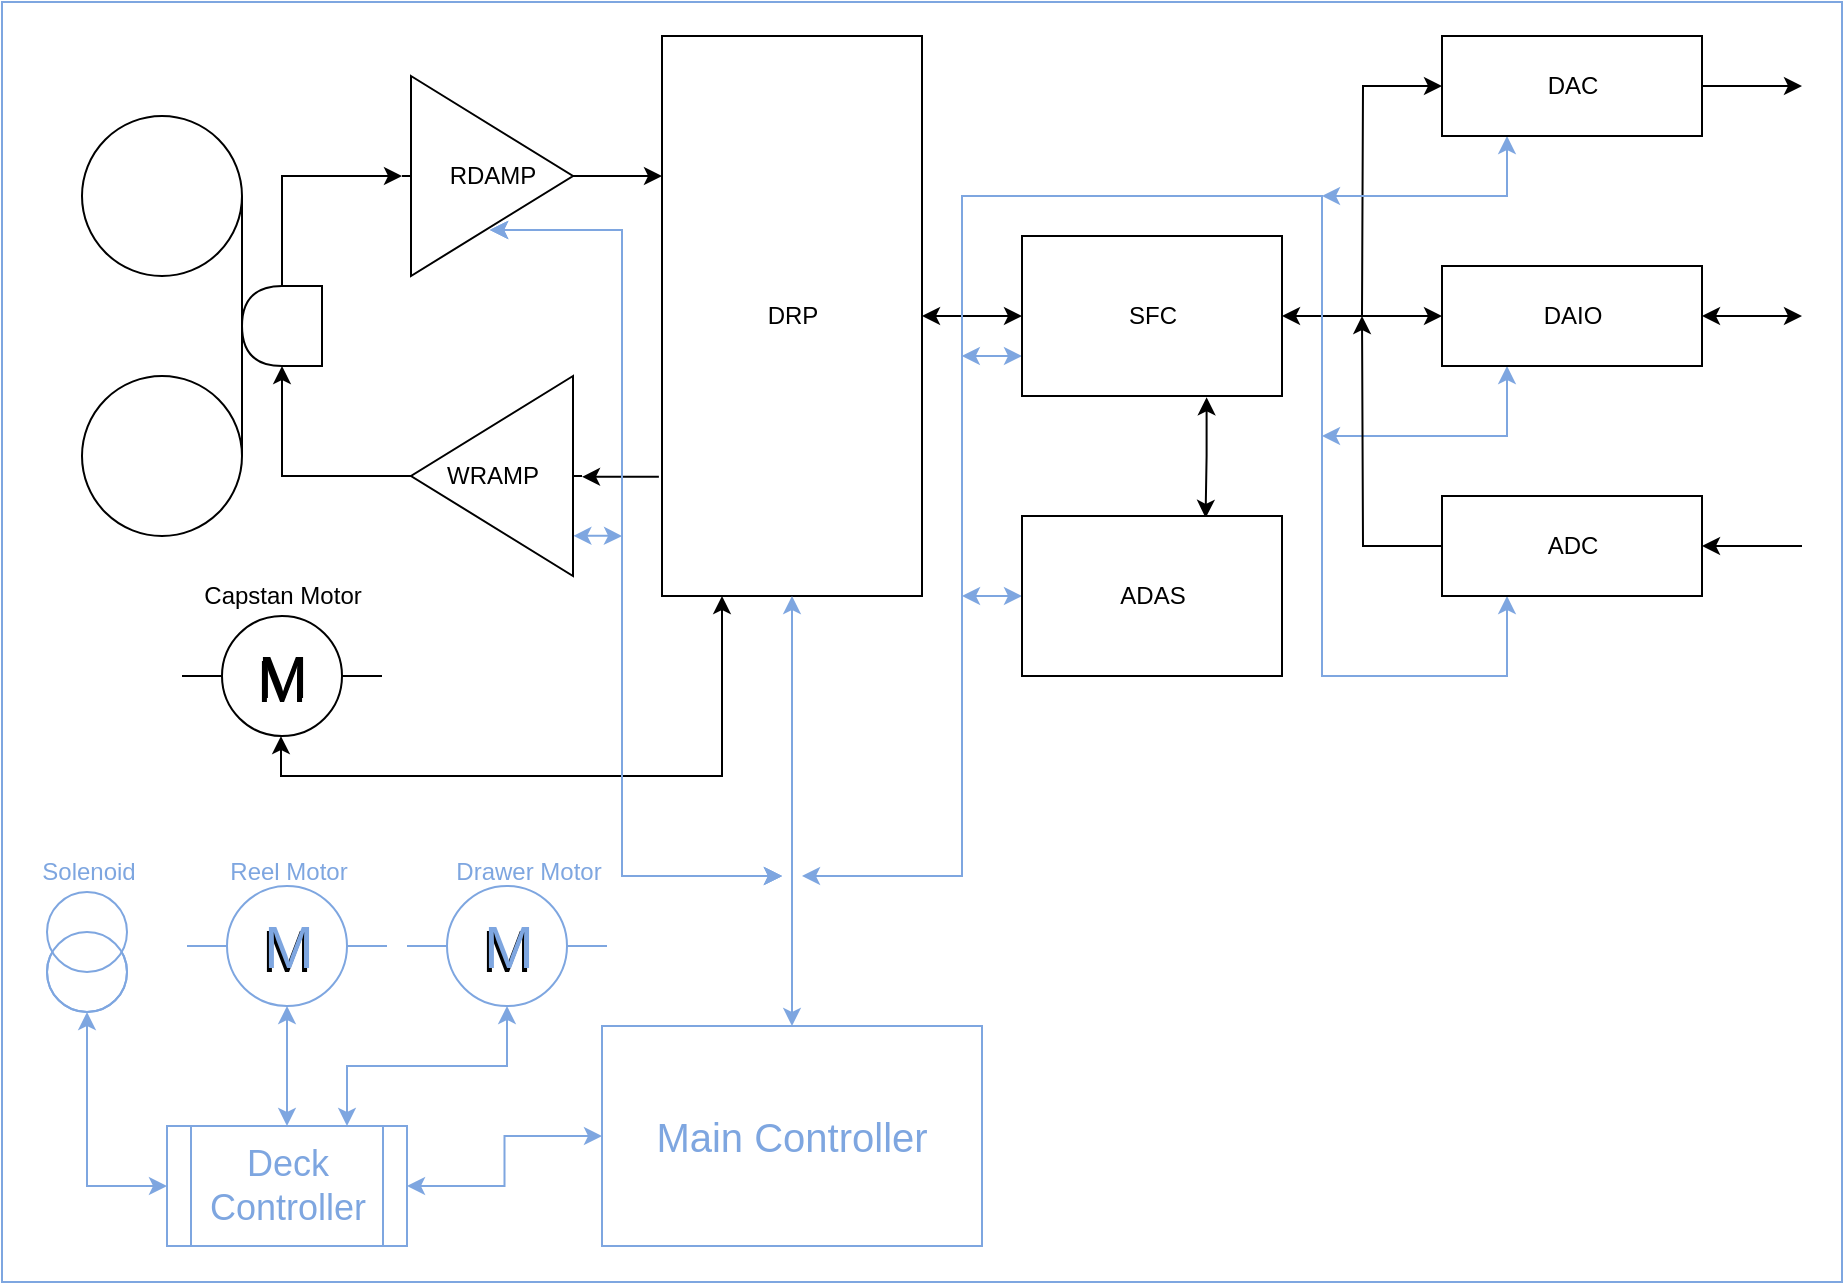 <mxfile version="10.7.7" type="device"><diagram id="CBPz1LloR7w-iBhBXavJ" name="Page-1"><mxGraphModel dx="1633" dy="853" grid="1" gridSize="10" guides="1" tooltips="1" connect="1" arrows="1" fold="1" page="1" pageScale="1" pageWidth="1600" pageHeight="900" math="0" shadow="0"><root><mxCell id="0"/><mxCell id="1" parent="0"/><mxCell id="yKf8ApzUz11B8quK3NG0-1" value="" style="rounded=0;whiteSpace=wrap;html=1;strokeColor=#7EA6E0;fontColor=#000000;" vertex="1" parent="1"><mxGeometry x="340" y="130" width="920" height="640" as="geometry"/></mxCell><mxCell id="5pKMJaGkMpGWBWgGmjNm-1" value="" style="shape=tapeData;whiteSpace=wrap;html=1;perimeter=ellipsePerimeter;rotation=-90;" parent="1" vertex="1"><mxGeometry x="380" y="317" width="80" height="80" as="geometry"/></mxCell><mxCell id="5pKMJaGkMpGWBWgGmjNm-2" value="" style="shape=tapeData;whiteSpace=wrap;html=1;perimeter=ellipsePerimeter;rotation=90;flipV=1;" parent="1" vertex="1"><mxGeometry x="380" y="187" width="80" height="80" as="geometry"/></mxCell><mxCell id="5pKMJaGkMpGWBWgGmjNm-3" value="" style="endArrow=none;html=1;" parent="1" edge="1"><mxGeometry width="50" height="50" relative="1" as="geometry"><mxPoint x="460" y="317" as="sourcePoint"/><mxPoint x="460" y="267" as="targetPoint"/></mxGeometry></mxCell><mxCell id="5pKMJaGkMpGWBWgGmjNm-8" style="edgeStyle=orthogonalEdgeStyle;rounded=0;orthogonalLoop=1;jettySize=auto;html=1;exitX=0.5;exitY=1;exitDx=0;exitDy=0;entryX=0;entryY=0.5;entryDx=0;entryDy=0;entryPerimeter=0;" parent="1" source="5pKMJaGkMpGWBWgGmjNm-4" target="5pKMJaGkMpGWBWgGmjNm-5" edge="1"><mxGeometry relative="1" as="geometry"/></mxCell><mxCell id="5pKMJaGkMpGWBWgGmjNm-4" value="" style="shape=delay;whiteSpace=wrap;html=1;rotation=180;" parent="1" vertex="1"><mxGeometry x="460" y="272" width="40" height="40" as="geometry"/></mxCell><mxCell id="5pKMJaGkMpGWBWgGmjNm-12" style="edgeStyle=orthogonalEdgeStyle;rounded=0;orthogonalLoop=1;jettySize=auto;html=1;exitX=1;exitY=0.5;exitDx=0;exitDy=0;exitPerimeter=0;entryX=0;entryY=0.25;entryDx=0;entryDy=0;" parent="1" source="5pKMJaGkMpGWBWgGmjNm-5" target="5pKMJaGkMpGWBWgGmjNm-11" edge="1"><mxGeometry relative="1" as="geometry"/></mxCell><mxCell id="5pKMJaGkMpGWBWgGmjNm-58" style="edgeStyle=orthogonalEdgeStyle;rounded=0;orthogonalLoop=1;jettySize=auto;html=1;startArrow=classic;startFill=1;endArrow=classic;endFill=1;strokeColor=#7EA6E0;fontColor=#7EA6E0;exitX=0.489;exitY=0.77;exitDx=0;exitDy=0;exitPerimeter=0;" parent="1" source="5pKMJaGkMpGWBWgGmjNm-5" edge="1"><mxGeometry relative="1" as="geometry"><mxPoint x="730" y="567" as="targetPoint"/><mxPoint x="585" y="257" as="sourcePoint"/><Array as="points"><mxPoint x="650" y="244"/><mxPoint x="650" y="567"/></Array></mxGeometry></mxCell><mxCell id="5pKMJaGkMpGWBWgGmjNm-5" value="RDAMP" style="verticalLabelPosition=middle;shadow=0;dashed=0;align=center;fillColor=#ffffff;html=1;verticalAlign=middle;strokeWidth=1;shape=mxgraph.electrical.abstract.amplifier;labelPosition=center;" parent="1" vertex="1"><mxGeometry x="540" y="167" width="90" height="100" as="geometry"/></mxCell><mxCell id="5pKMJaGkMpGWBWgGmjNm-9" style="edgeStyle=orthogonalEdgeStyle;rounded=0;orthogonalLoop=1;jettySize=auto;html=1;exitX=1;exitY=0.5;exitDx=0;exitDy=0;exitPerimeter=0;entryX=0.5;entryY=0;entryDx=0;entryDy=0;" parent="1" source="5pKMJaGkMpGWBWgGmjNm-6" target="5pKMJaGkMpGWBWgGmjNm-4" edge="1"><mxGeometry relative="1" as="geometry"/></mxCell><mxCell id="5pKMJaGkMpGWBWgGmjNm-59" style="edgeStyle=orthogonalEdgeStyle;rounded=0;orthogonalLoop=1;jettySize=auto;html=1;startArrow=classic;startFill=1;endArrow=classic;endFill=1;strokeColor=#7EA6E0;fontColor=#7EA6E0;exitX=0.048;exitY=0.799;exitDx=0;exitDy=0;exitPerimeter=0;" parent="1" source="5pKMJaGkMpGWBWgGmjNm-6" edge="1"><mxGeometry relative="1" as="geometry"><mxPoint x="650" y="397" as="targetPoint"/><Array as="points"><mxPoint x="640" y="397"/></Array></mxGeometry></mxCell><mxCell id="5pKMJaGkMpGWBWgGmjNm-6" value="WRAMP&lt;br&gt;" style="verticalLabelPosition=middle;shadow=0;dashed=0;align=center;fillColor=#ffffff;html=1;verticalAlign=middle;strokeWidth=1;shape=mxgraph.electrical.abstract.amplifier;flipH=1;labelPosition=center;" parent="1" vertex="1"><mxGeometry x="540" y="317" width="90" height="100" as="geometry"/></mxCell><mxCell id="5pKMJaGkMpGWBWgGmjNm-14" style="edgeStyle=orthogonalEdgeStyle;rounded=0;orthogonalLoop=1;jettySize=auto;html=1;entryX=0;entryY=0.5;entryDx=0;entryDy=0;entryPerimeter=0;exitX=-0.012;exitY=0.787;exitDx=0;exitDy=0;exitPerimeter=0;" parent="1" source="5pKMJaGkMpGWBWgGmjNm-11" target="5pKMJaGkMpGWBWgGmjNm-6" edge="1"><mxGeometry relative="1" as="geometry"/></mxCell><mxCell id="5pKMJaGkMpGWBWgGmjNm-36" style="edgeStyle=orthogonalEdgeStyle;rounded=0;orthogonalLoop=1;jettySize=auto;html=1;startArrow=classic;startFill=1;" parent="1" source="5pKMJaGkMpGWBWgGmjNm-11" target="5pKMJaGkMpGWBWgGmjNm-15" edge="1"><mxGeometry relative="1" as="geometry"/></mxCell><mxCell id="5pKMJaGkMpGWBWgGmjNm-45" style="edgeStyle=orthogonalEdgeStyle;rounded=0;orthogonalLoop=1;jettySize=auto;html=1;startArrow=classic;startFill=1;endArrow=classic;endFill=1;entryX=0.495;entryY=1.001;entryDx=0;entryDy=0;entryPerimeter=0;" parent="1" source="5pKMJaGkMpGWBWgGmjNm-11" target="5pKMJaGkMpGWBWgGmjNm-46" edge="1"><mxGeometry relative="1" as="geometry"><mxPoint x="460" y="507" as="targetPoint"/><Array as="points"><mxPoint x="700" y="517"/><mxPoint x="479" y="517"/></Array></mxGeometry></mxCell><mxCell id="5pKMJaGkMpGWBWgGmjNm-11" value="DRP&lt;br&gt;" style="verticalLabelPosition=middle;shadow=0;dashed=0;align=center;fillColor=#ffffff;html=1;verticalAlign=middle;strokeWidth=1;shape=rect;labelPosition=center;" parent="1" vertex="1"><mxGeometry x="670" y="147" width="130" height="280" as="geometry"/></mxCell><mxCell id="5pKMJaGkMpGWBWgGmjNm-18" style="edgeStyle=orthogonalEdgeStyle;rounded=0;orthogonalLoop=1;jettySize=auto;html=1;exitX=0.71;exitY=1.008;exitDx=0;exitDy=0;entryX=0.706;entryY=0.012;entryDx=0;entryDy=0;startArrow=classic;startFill=1;entryPerimeter=0;exitPerimeter=0;" parent="1" source="5pKMJaGkMpGWBWgGmjNm-15" target="5pKMJaGkMpGWBWgGmjNm-16" edge="1"><mxGeometry relative="1" as="geometry"><Array as="points"><mxPoint x="942" y="357"/></Array></mxGeometry></mxCell><mxCell id="5pKMJaGkMpGWBWgGmjNm-37" style="edgeStyle=orthogonalEdgeStyle;rounded=0;orthogonalLoop=1;jettySize=auto;html=1;entryX=0;entryY=0.5;entryDx=0;entryDy=0;startArrow=classic;startFill=1;" parent="1" source="5pKMJaGkMpGWBWgGmjNm-15" target="5pKMJaGkMpGWBWgGmjNm-27" edge="1"><mxGeometry relative="1" as="geometry"/></mxCell><mxCell id="5pKMJaGkMpGWBWgGmjNm-61" style="edgeStyle=orthogonalEdgeStyle;rounded=0;orthogonalLoop=1;jettySize=auto;html=1;startArrow=classic;startFill=1;endArrow=classic;endFill=1;strokeColor=#7EA6E0;fontColor=#7EA6E0;exitX=0.25;exitY=1;exitDx=0;exitDy=0;" parent="1" source="5pKMJaGkMpGWBWgGmjNm-28" edge="1"><mxGeometry relative="1" as="geometry"><mxPoint x="740" y="567" as="targetPoint"/><mxPoint x="880" y="337" as="sourcePoint"/><Array as="points"><mxPoint x="1092" y="467"/><mxPoint x="1000" y="467"/><mxPoint x="1000" y="227"/><mxPoint x="820" y="227"/><mxPoint x="820" y="567"/></Array></mxGeometry></mxCell><mxCell id="5pKMJaGkMpGWBWgGmjNm-63" style="edgeStyle=orthogonalEdgeStyle;rounded=0;orthogonalLoop=1;jettySize=auto;html=1;exitX=0;exitY=0.75;exitDx=0;exitDy=0;startArrow=classic;startFill=1;endArrow=classic;endFill=1;strokeColor=#7EA6E0;fontColor=#7EA6E0;" parent="1" source="5pKMJaGkMpGWBWgGmjNm-15" edge="1"><mxGeometry relative="1" as="geometry"><mxPoint x="819.897" y="307" as="targetPoint"/></mxGeometry></mxCell><mxCell id="5pKMJaGkMpGWBWgGmjNm-15" value="SFC" style="verticalLabelPosition=middle;shadow=0;dashed=0;align=center;fillColor=#ffffff;html=1;verticalAlign=middle;strokeWidth=1;shape=rect;labelPosition=center;" parent="1" vertex="1"><mxGeometry x="850" y="247" width="130" height="80" as="geometry"/></mxCell><mxCell id="5pKMJaGkMpGWBWgGmjNm-62" style="edgeStyle=orthogonalEdgeStyle;rounded=0;orthogonalLoop=1;jettySize=auto;html=1;startArrow=classic;startFill=1;endArrow=classic;endFill=1;strokeColor=#7EA6E0;fontColor=#7EA6E0;" parent="1" source="5pKMJaGkMpGWBWgGmjNm-16" edge="1"><mxGeometry relative="1" as="geometry"><mxPoint x="820" y="427" as="targetPoint"/></mxGeometry></mxCell><mxCell id="5pKMJaGkMpGWBWgGmjNm-16" value="ADAS" style="verticalLabelPosition=middle;shadow=0;dashed=0;align=center;fillColor=#ffffff;html=1;verticalAlign=middle;strokeWidth=1;shape=rect;labelPosition=center;" parent="1" vertex="1"><mxGeometry x="850" y="387" width="130" height="80" as="geometry"/></mxCell><mxCell id="5pKMJaGkMpGWBWgGmjNm-38" style="edgeStyle=orthogonalEdgeStyle;rounded=0;orthogonalLoop=1;jettySize=auto;html=1;startArrow=classic;startFill=1;endArrow=none;endFill=0;" parent="1" source="5pKMJaGkMpGWBWgGmjNm-26" edge="1"><mxGeometry relative="1" as="geometry"><mxPoint x="1020" y="287" as="targetPoint"/></mxGeometry></mxCell><mxCell id="5pKMJaGkMpGWBWgGmjNm-42" style="edgeStyle=orthogonalEdgeStyle;rounded=0;orthogonalLoop=1;jettySize=auto;html=1;startArrow=none;startFill=0;endArrow=classic;endFill=1;" parent="1" source="5pKMJaGkMpGWBWgGmjNm-26" edge="1"><mxGeometry relative="1" as="geometry"><mxPoint x="1240" y="172" as="targetPoint"/></mxGeometry></mxCell><mxCell id="5pKMJaGkMpGWBWgGmjNm-64" style="edgeStyle=orthogonalEdgeStyle;rounded=0;orthogonalLoop=1;jettySize=auto;html=1;exitX=0.25;exitY=1;exitDx=0;exitDy=0;startArrow=classic;startFill=1;endArrow=classic;endFill=1;strokeColor=#7EA6E0;fontColor=#7EA6E0;" parent="1" source="5pKMJaGkMpGWBWgGmjNm-26" edge="1"><mxGeometry relative="1" as="geometry"><mxPoint x="1000" y="227" as="targetPoint"/><Array as="points"><mxPoint x="1092" y="227"/></Array></mxGeometry></mxCell><mxCell id="5pKMJaGkMpGWBWgGmjNm-26" value="DAC" style="verticalLabelPosition=middle;shadow=0;dashed=0;align=center;fillColor=#ffffff;html=1;verticalAlign=middle;strokeWidth=1;shape=rect;labelPosition=center;" parent="1" vertex="1"><mxGeometry x="1060" y="147" width="130" height="50" as="geometry"/></mxCell><mxCell id="5pKMJaGkMpGWBWgGmjNm-44" style="edgeStyle=orthogonalEdgeStyle;rounded=0;orthogonalLoop=1;jettySize=auto;html=1;startArrow=classic;startFill=1;endArrow=classic;endFill=1;" parent="1" source="5pKMJaGkMpGWBWgGmjNm-27" edge="1"><mxGeometry relative="1" as="geometry"><mxPoint x="1240" y="287" as="targetPoint"/></mxGeometry></mxCell><mxCell id="5pKMJaGkMpGWBWgGmjNm-65" style="edgeStyle=orthogonalEdgeStyle;rounded=0;orthogonalLoop=1;jettySize=auto;html=1;exitX=0.25;exitY=1;exitDx=0;exitDy=0;startArrow=classic;startFill=1;endArrow=classic;endFill=1;strokeColor=#7EA6E0;fontColor=#7EA6E0;" parent="1" source="5pKMJaGkMpGWBWgGmjNm-27" edge="1"><mxGeometry relative="1" as="geometry"><mxPoint x="1000.0" y="347" as="targetPoint"/><Array as="points"><mxPoint x="1092" y="347"/></Array></mxGeometry></mxCell><mxCell id="5pKMJaGkMpGWBWgGmjNm-27" value="DAIO" style="verticalLabelPosition=middle;shadow=0;dashed=0;align=center;fillColor=#ffffff;html=1;verticalAlign=middle;strokeWidth=1;shape=rect;labelPosition=center;" parent="1" vertex="1"><mxGeometry x="1060" y="262" width="130" height="50" as="geometry"/></mxCell><mxCell id="5pKMJaGkMpGWBWgGmjNm-39" style="edgeStyle=orthogonalEdgeStyle;rounded=0;orthogonalLoop=1;jettySize=auto;html=1;startArrow=none;startFill=0;endArrow=classic;endFill=1;" parent="1" source="5pKMJaGkMpGWBWgGmjNm-28" edge="1"><mxGeometry relative="1" as="geometry"><mxPoint x="1020" y="287" as="targetPoint"/></mxGeometry></mxCell><mxCell id="5pKMJaGkMpGWBWgGmjNm-43" style="edgeStyle=orthogonalEdgeStyle;rounded=0;orthogonalLoop=1;jettySize=auto;html=1;startArrow=classic;startFill=1;endArrow=none;endFill=0;" parent="1" source="5pKMJaGkMpGWBWgGmjNm-28" edge="1"><mxGeometry relative="1" as="geometry"><mxPoint x="1240" y="402" as="targetPoint"/></mxGeometry></mxCell><mxCell id="5pKMJaGkMpGWBWgGmjNm-28" value="ADC&lt;br&gt;" style="verticalLabelPosition=middle;shadow=0;dashed=0;align=center;fillColor=#ffffff;html=1;verticalAlign=middle;strokeWidth=1;shape=rect;labelPosition=center;" parent="1" vertex="1"><mxGeometry x="1060" y="377" width="130" height="50" as="geometry"/></mxCell><mxCell id="5pKMJaGkMpGWBWgGmjNm-46" value="M" style="shape=mxgraph.electrical.electro-mechanical.motor_1;html=1;shadow=0;dashed=0;fillColor=#ffffff;align=center;fontSize=30;strokeColor=#000000;strokeWidth=1;" parent="1" vertex="1"><mxGeometry x="430" y="437" width="100" height="60" as="geometry"/></mxCell><mxCell id="5pKMJaGkMpGWBWgGmjNm-47" value="M" style="shape=mxgraph.electrical.electro-mechanical.motor_1;html=1;shadow=0;dashed=0;fillColor=#ffffff;align=center;fontSize=30;strokeColor=#7EA6E0;strokeWidth=1;fontColor=#7EA6E0;" parent="1" vertex="1"><mxGeometry x="432.5" y="572" width="100" height="60" as="geometry"/></mxCell><mxCell id="5pKMJaGkMpGWBWgGmjNm-49" style="edgeStyle=orthogonalEdgeStyle;rounded=0;orthogonalLoop=1;jettySize=auto;html=1;startArrow=classic;startFill=1;endArrow=classic;endFill=1;strokeColor=#7EA6E0;" parent="1" source="5pKMJaGkMpGWBWgGmjNm-48" target="5pKMJaGkMpGWBWgGmjNm-47" edge="1"><mxGeometry relative="1" as="geometry"/></mxCell><mxCell id="5pKMJaGkMpGWBWgGmjNm-57" style="edgeStyle=orthogonalEdgeStyle;rounded=0;orthogonalLoop=1;jettySize=auto;html=1;entryX=0.5;entryY=1;entryDx=0;entryDy=0;entryPerimeter=0;startArrow=classic;startFill=1;endArrow=classic;endFill=1;strokeColor=#7EA6E0;fontColor=#7EA6E0;" parent="1" source="5pKMJaGkMpGWBWgGmjNm-48" target="5pKMJaGkMpGWBWgGmjNm-56" edge="1"><mxGeometry relative="1" as="geometry"/></mxCell><mxCell id="5pKMJaGkMpGWBWgGmjNm-48" value="&lt;font color=&quot;#7ea6e0&quot; style=&quot;font-size: 18px&quot;&gt;Deck Controller&lt;/font&gt;" style="shape=process;whiteSpace=wrap;html=1;backgroundOutline=1;strokeColor=#7EA6E0;" parent="1" vertex="1"><mxGeometry x="422.5" y="692" width="120" height="60" as="geometry"/></mxCell><mxCell id="5pKMJaGkMpGWBWgGmjNm-52" style="edgeStyle=orthogonalEdgeStyle;rounded=0;orthogonalLoop=1;jettySize=auto;html=1;entryX=1;entryY=0.5;entryDx=0;entryDy=0;startArrow=classic;startFill=1;endArrow=classic;endFill=1;strokeColor=#7EA6E0;fontColor=#7EA6E0;" parent="1" source="5pKMJaGkMpGWBWgGmjNm-51" target="5pKMJaGkMpGWBWgGmjNm-48" edge="1"><mxGeometry relative="1" as="geometry"/></mxCell><mxCell id="5pKMJaGkMpGWBWgGmjNm-60" style="edgeStyle=orthogonalEdgeStyle;rounded=0;orthogonalLoop=1;jettySize=auto;html=1;entryX=0.5;entryY=1;entryDx=0;entryDy=0;startArrow=classic;startFill=1;endArrow=classic;endFill=1;strokeColor=#7EA6E0;fontColor=#7EA6E0;exitX=0.5;exitY=0;exitDx=0;exitDy=0;" parent="1" source="5pKMJaGkMpGWBWgGmjNm-51" target="5pKMJaGkMpGWBWgGmjNm-11" edge="1"><mxGeometry relative="1" as="geometry"><Array as="points"><mxPoint x="735" y="487"/><mxPoint x="735" y="487"/></Array></mxGeometry></mxCell><mxCell id="5pKMJaGkMpGWBWgGmjNm-51" value="&lt;font style=&quot;font-size: 20px&quot;&gt;Main Controller&lt;/font&gt;" style="rounded=0;whiteSpace=wrap;html=1;strokeColor=#7EA6E0;fontColor=#7EA6E0;" parent="1" vertex="1"><mxGeometry x="640" y="642" width="190" height="110" as="geometry"/></mxCell><mxCell id="5pKMJaGkMpGWBWgGmjNm-56" value="" style="verticalLabelPosition=bottom;shadow=0;dashed=0;align=center;fillColor=#ffffff;strokeColor=#7EA6E0;html=1;verticalAlign=top;strokeWidth=1;shape=mxgraph.electrical.signal_sources.current_source;fontColor=#7EA6E0;" parent="1" vertex="1"><mxGeometry x="362.5" y="575" width="40" height="60" as="geometry"/></mxCell><mxCell id="5pKMJaGkMpGWBWgGmjNm-67" style="edgeStyle=orthogonalEdgeStyle;rounded=0;orthogonalLoop=1;jettySize=auto;html=1;startArrow=classic;startFill=1;endArrow=classic;endFill=1;strokeColor=#7EA6E0;fontColor=#7EA6E0;exitX=0.489;exitY=0.77;exitDx=0;exitDy=0;exitPerimeter=0;" parent="1" source="5pKMJaGkMpGWBWgGmjNm-5" edge="1"><mxGeometry relative="1" as="geometry"><mxPoint x="730" y="567" as="targetPoint"/><mxPoint x="584" y="244.056" as="sourcePoint"/><Array as="points"><mxPoint x="650" y="244"/><mxPoint x="650" y="567"/></Array></mxGeometry></mxCell><mxCell id="5pKMJaGkMpGWBWgGmjNm-68" style="edgeStyle=orthogonalEdgeStyle;rounded=0;orthogonalLoop=1;jettySize=auto;html=1;startArrow=classic;startFill=1;endArrow=classic;endFill=1;strokeColor=#7EA6E0;fontColor=#7EA6E0;exitX=0.489;exitY=0.77;exitDx=0;exitDy=0;exitPerimeter=0;" parent="1" source="5pKMJaGkMpGWBWgGmjNm-5" edge="1"><mxGeometry relative="1" as="geometry"><mxPoint x="730" y="567" as="targetPoint"/><mxPoint x="584" y="244.056" as="sourcePoint"/><Array as="points"><mxPoint x="650" y="244"/><mxPoint x="650" y="567"/></Array></mxGeometry></mxCell><mxCell id="5pKMJaGkMpGWBWgGmjNm-69" value="Capstan Motor&lt;br&gt;" style="text;html=1;resizable=0;autosize=1;align=center;verticalAlign=middle;points=[];fillColor=none;strokeColor=none;rounded=0;fontColor=#000000;" parent="1" vertex="1"><mxGeometry x="435" y="417" width="90" height="20" as="geometry"/></mxCell><mxCell id="5pKMJaGkMpGWBWgGmjNm-70" value="&lt;font color=&quot;#7ea6e0&quot;&gt;Reel Motor&lt;/font&gt;" style="text;html=1;resizable=0;autosize=1;align=center;verticalAlign=middle;points=[];fillColor=none;strokeColor=none;rounded=0;fontColor=#000000;" parent="1" vertex="1"><mxGeometry x="447.5" y="555" width="70" height="20" as="geometry"/></mxCell><mxCell id="5pKMJaGkMpGWBWgGmjNm-73" style="edgeStyle=orthogonalEdgeStyle;rounded=0;orthogonalLoop=1;jettySize=auto;html=1;entryX=0.75;entryY=0;entryDx=0;entryDy=0;startArrow=classic;startFill=1;endArrow=classic;endFill=1;strokeColor=#7EA6E0;fontColor=#000000;" parent="1" source="5pKMJaGkMpGWBWgGmjNm-72" target="5pKMJaGkMpGWBWgGmjNm-48" edge="1"><mxGeometry relative="1" as="geometry"/></mxCell><mxCell id="5pKMJaGkMpGWBWgGmjNm-72" value="M" style="shape=mxgraph.electrical.electro-mechanical.motor_1;html=1;shadow=0;dashed=0;fillColor=#ffffff;align=center;fontSize=30;strokeColor=#7EA6E0;strokeWidth=1;fontColor=#7EA6E0;" parent="1" vertex="1"><mxGeometry x="542.5" y="572" width="100" height="60" as="geometry"/></mxCell><mxCell id="5pKMJaGkMpGWBWgGmjNm-74" value="&lt;font color=&quot;#7ea6e0&quot;&gt;Drawer Motor&lt;/font&gt;" style="text;html=1;resizable=0;autosize=1;align=center;verticalAlign=middle;points=[];fillColor=none;strokeColor=none;rounded=0;fontColor=#000000;" parent="1" vertex="1"><mxGeometry x="557.5" y="555" width="90" height="20" as="geometry"/></mxCell><mxCell id="5pKMJaGkMpGWBWgGmjNm-75" value="&lt;font color=&quot;#7ea6e0&quot;&gt;Solenoid&lt;/font&gt;" style="text;html=1;resizable=0;autosize=1;align=center;verticalAlign=middle;points=[];fillColor=none;strokeColor=none;rounded=0;fontColor=#000000;" parent="1" vertex="1"><mxGeometry x="352.5" y="555" width="60" height="20" as="geometry"/></mxCell></root></mxGraphModel></diagram></mxfile>